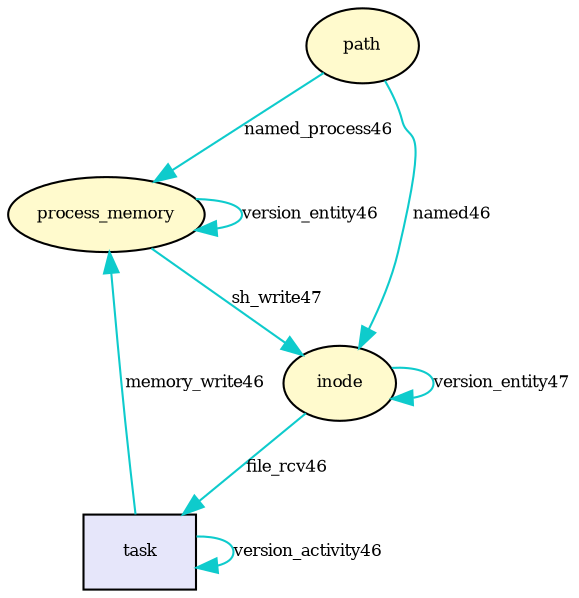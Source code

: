 digraph RGL__DirectedAdjacencyGraph {path[fontsize = 8,label = "path",shape = ellipse, fillcolor="#fffacd", style = filled]

process_memory[fontsize = 8,label = "process_memory",shape = ellipse, fillcolor="#fffacd", style = filled]

path -> process_memory[fontsize = 8,label = "named_process46", color="#0ecbcc"]

inode[fontsize = 8,label = "inode",shape = ellipse, fillcolor="#fffacd", style = filled]

path -> inode[fontsize = 8,label = "named46", color="#0ecbcc"]

task[fontsize = 8,label = "task",shape = rectangle, fillcolor="#e6e6fa", style = filled]

task -> task[fontsize = 8,label = "version_activity46", color="#0ecbcc"]

inode -> task[fontsize = 8,label = "file_rcv46", color="#0ecbcc"]

process_memory -> process_memory[fontsize = 8,label = "version_entity46", color="#0ecbcc"]

task -> process_memory[fontsize = 8,label = "memory_write46", color="#0ecbcc"]

inode -> inode[fontsize = 8,label = "version_entity47", color="#0ecbcc"]

process_memory -> inode[fontsize = 8,label = "sh_write47", color="#0ecbcc"]

}